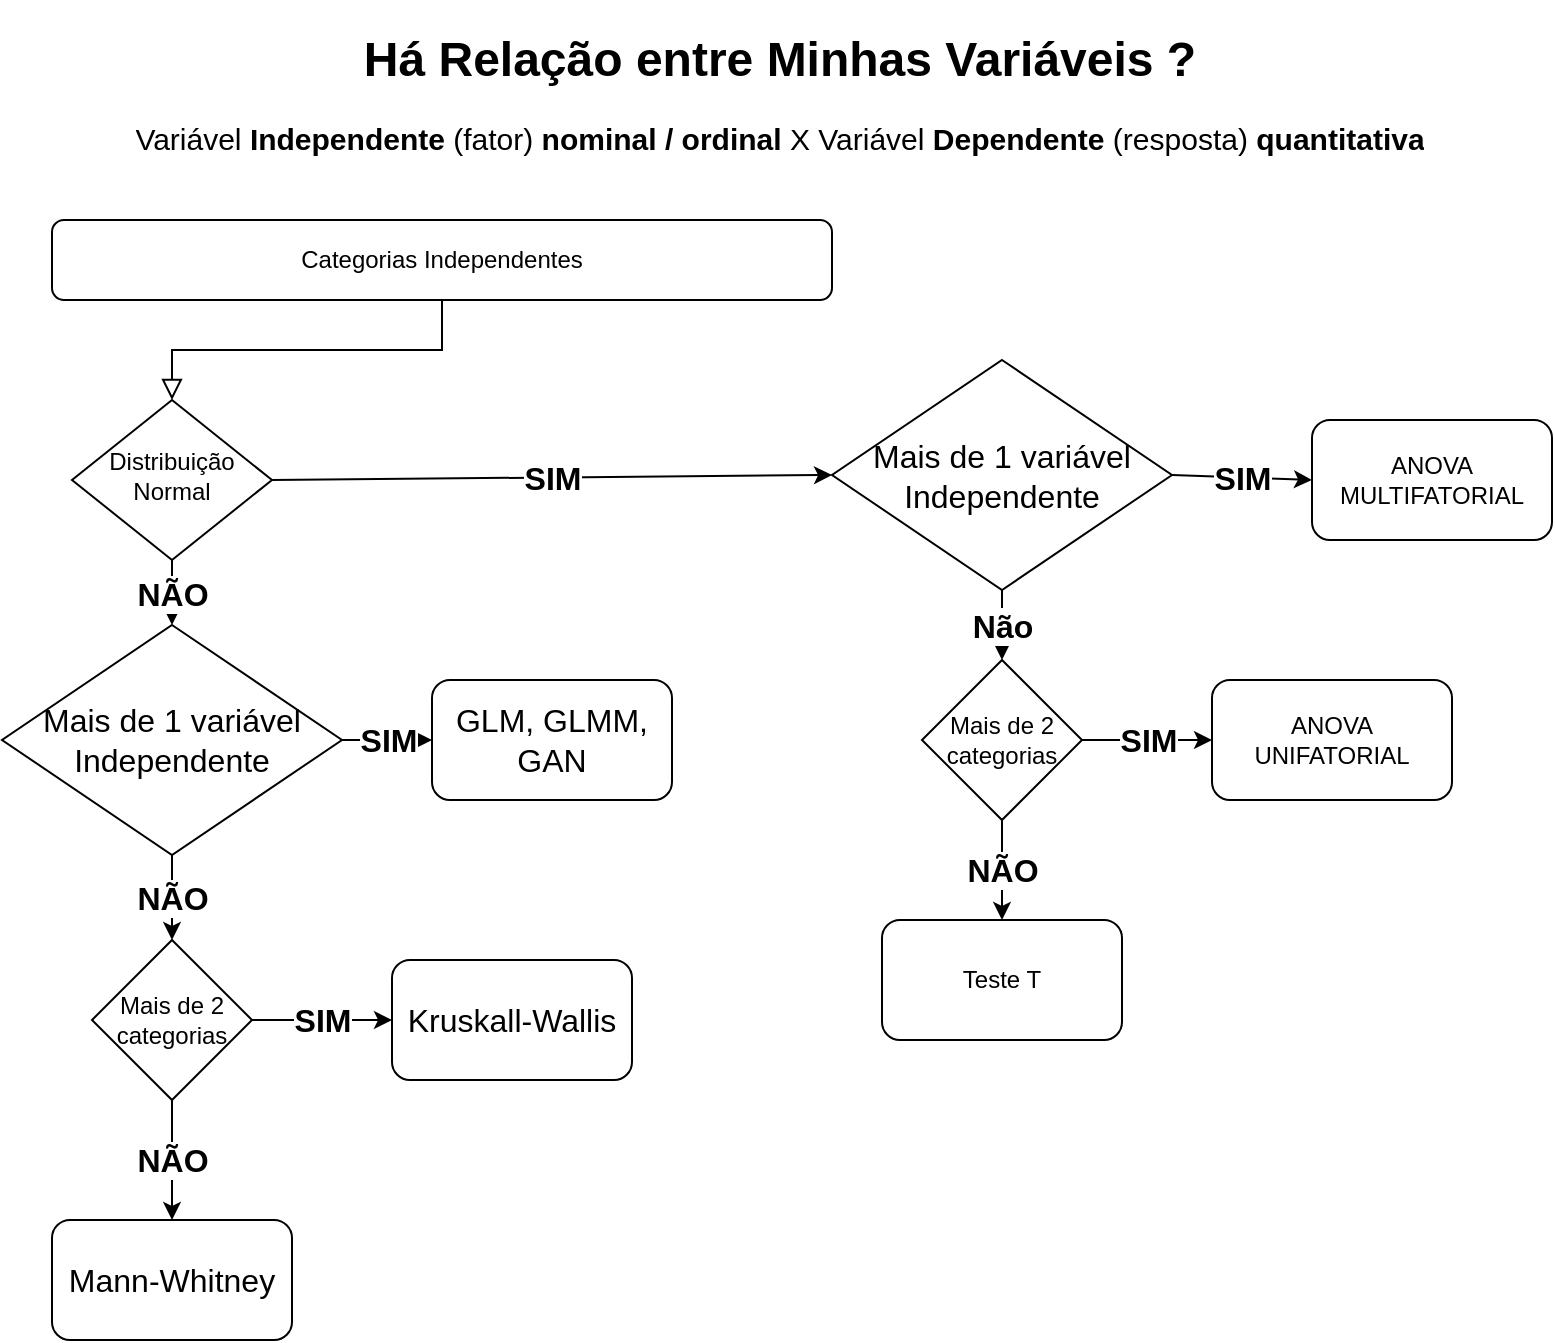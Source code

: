 <mxfile version="13.7.3" type="device"><diagram id="C5RBs43oDa-KdzZeNtuy" name="Page-1"><mxGraphModel dx="1086" dy="806" grid="1" gridSize="10" guides="1" tooltips="1" connect="1" arrows="1" fold="1" page="1" pageScale="1" pageWidth="827" pageHeight="1169" math="0" shadow="0"><root><mxCell id="WIyWlLk6GJQsqaUBKTNV-0"/><mxCell id="WIyWlLk6GJQsqaUBKTNV-1" parent="WIyWlLk6GJQsqaUBKTNV-0"/><mxCell id="WIyWlLk6GJQsqaUBKTNV-2" value="" style="rounded=0;html=1;jettySize=auto;orthogonalLoop=1;fontSize=11;endArrow=block;endFill=0;endSize=8;strokeWidth=1;shadow=0;labelBackgroundColor=none;edgeStyle=orthogonalEdgeStyle;" parent="WIyWlLk6GJQsqaUBKTNV-1" source="WIyWlLk6GJQsqaUBKTNV-3" target="WIyWlLk6GJQsqaUBKTNV-6" edge="1"><mxGeometry relative="1" as="geometry"/></mxCell><mxCell id="WIyWlLk6GJQsqaUBKTNV-3" value="Categorias Independentes" style="rounded=1;whiteSpace=wrap;html=1;fontSize=12;glass=0;strokeWidth=1;shadow=0;" parent="WIyWlLk6GJQsqaUBKTNV-1" vertex="1"><mxGeometry x="50" y="110" width="390" height="40" as="geometry"/></mxCell><mxCell id="WIyWlLk6GJQsqaUBKTNV-6" value="Distribuição Normal" style="rhombus;whiteSpace=wrap;html=1;shadow=0;fontFamily=Helvetica;fontSize=12;align=center;strokeWidth=1;spacing=6;spacingTop=-4;" parent="WIyWlLk6GJQsqaUBKTNV-1" vertex="1"><mxGeometry x="60" y="200" width="100" height="80" as="geometry"/></mxCell><mxCell id="XK-VcTC5aRWtoL7XB83h-0" value="&lt;h1&gt;Há Relação entre Minhas Variáveis ?&lt;/h1&gt;&lt;p style=&quot;font-size: 15px&quot;&gt;Variável &lt;b&gt;Independente&lt;/b&gt; (fator) &lt;b&gt;nominal / ordinal&lt;/b&gt;&amp;nbsp;X&amp;nbsp;&lt;span&gt;Variável &lt;/span&gt;&lt;b&gt;Dependente&lt;/b&gt;&lt;span&gt; (resposta) &lt;/span&gt;&lt;b&gt;quantitativa&lt;/b&gt;&lt;/p&gt;&lt;p&gt;&lt;br&gt;&lt;/p&gt;" style="text;html=1;strokeColor=none;fillColor=none;spacing=5;spacingTop=-20;whiteSpace=wrap;overflow=hidden;rounded=0;align=center;" vertex="1" parent="WIyWlLk6GJQsqaUBKTNV-1"><mxGeometry x="69" y="10" width="690" height="80" as="geometry"/></mxCell><mxCell id="XK-VcTC5aRWtoL7XB83h-2" value="Mais de 2 categorias" style="rhombus;whiteSpace=wrap;html=1;align=center;" vertex="1" parent="WIyWlLk6GJQsqaUBKTNV-1"><mxGeometry x="485" y="330" width="80" height="80" as="geometry"/></mxCell><mxCell id="XK-VcTC5aRWtoL7XB83h-3" value="Não" style="endArrow=classic;html=1;exitX=0.5;exitY=1;exitDx=0;exitDy=0;entryX=0.5;entryY=0;entryDx=0;entryDy=0;fontStyle=1;fontSize=16;" edge="1" parent="WIyWlLk6GJQsqaUBKTNV-1" source="XK-VcTC5aRWtoL7XB83h-13" target="XK-VcTC5aRWtoL7XB83h-2"><mxGeometry width="50" height="50" relative="1" as="geometry"><mxPoint x="510" y="260" as="sourcePoint"/><mxPoint x="670" y="360" as="targetPoint"/></mxGeometry></mxCell><mxCell id="XK-VcTC5aRWtoL7XB83h-4" value="ANOVA UNIFATORIAL" style="rounded=1;whiteSpace=wrap;html=1;align=center;" vertex="1" parent="WIyWlLk6GJQsqaUBKTNV-1"><mxGeometry x="630" y="340" width="120" height="60" as="geometry"/></mxCell><mxCell id="XK-VcTC5aRWtoL7XB83h-5" value="Teste T" style="rounded=1;whiteSpace=wrap;html=1;align=center;" vertex="1" parent="WIyWlLk6GJQsqaUBKTNV-1"><mxGeometry x="465" y="460" width="120" height="60" as="geometry"/></mxCell><mxCell id="XK-VcTC5aRWtoL7XB83h-6" value="SIM" style="endArrow=classic;html=1;labelBackgroundColor=#ffffff;fontSize=16;exitX=1;exitY=0.5;exitDx=0;exitDy=0;entryX=0;entryY=0.5;entryDx=0;entryDy=0;fontStyle=1" edge="1" parent="WIyWlLk6GJQsqaUBKTNV-1" source="WIyWlLk6GJQsqaUBKTNV-6" target="XK-VcTC5aRWtoL7XB83h-13"><mxGeometry width="50" height="50" relative="1" as="geometry"><mxPoint x="390" y="400" as="sourcePoint"/><mxPoint x="220" y="240" as="targetPoint"/></mxGeometry></mxCell><mxCell id="XK-VcTC5aRWtoL7XB83h-7" value="NÃO" style="endArrow=classic;html=1;labelBackgroundColor=#ffffff;fontSize=16;exitX=0.5;exitY=1;exitDx=0;exitDy=0;entryX=0.5;entryY=0;entryDx=0;entryDy=0;fontStyle=1" edge="1" parent="WIyWlLk6GJQsqaUBKTNV-1" source="XK-VcTC5aRWtoL7XB83h-2" target="XK-VcTC5aRWtoL7XB83h-5"><mxGeometry width="50" height="50" relative="1" as="geometry"><mxPoint x="669" y="470" as="sourcePoint"/><mxPoint x="559" y="510" as="targetPoint"/></mxGeometry></mxCell><mxCell id="XK-VcTC5aRWtoL7XB83h-8" value="SIM" style="endArrow=classic;html=1;labelBackgroundColor=#ffffff;fontSize=16;exitX=1;exitY=0.5;exitDx=0;exitDy=0;fontStyle=1;" edge="1" parent="WIyWlLk6GJQsqaUBKTNV-1" source="XK-VcTC5aRWtoL7XB83h-2" target="XK-VcTC5aRWtoL7XB83h-4"><mxGeometry width="50" height="50" relative="1" as="geometry"><mxPoint x="669" y="470" as="sourcePoint"/><mxPoint x="606" y="380" as="targetPoint"/></mxGeometry></mxCell><mxCell id="XK-VcTC5aRWtoL7XB83h-9" value="ANOVA MULTIFATORIAL" style="rounded=1;whiteSpace=wrap;html=1;align=center;" vertex="1" parent="WIyWlLk6GJQsqaUBKTNV-1"><mxGeometry x="680" y="210" width="120" height="60" as="geometry"/></mxCell><mxCell id="XK-VcTC5aRWtoL7XB83h-10" value="SIM" style="endArrow=classic;html=1;labelBackgroundColor=#ffffff;fontSize=16;entryX=0;entryY=0.5;entryDx=0;entryDy=0;fontStyle=1;exitX=1;exitY=0.5;exitDx=0;exitDy=0;" edge="1" parent="WIyWlLk6GJQsqaUBKTNV-1" source="XK-VcTC5aRWtoL7XB83h-13" target="XK-VcTC5aRWtoL7XB83h-9"><mxGeometry width="50" height="50" relative="1" as="geometry"><mxPoint x="570" y="240" as="sourcePoint"/><mxPoint x="620" y="190" as="targetPoint"/></mxGeometry></mxCell><mxCell id="XK-VcTC5aRWtoL7XB83h-12" value="NÃO" style="endArrow=classic;html=1;labelBackgroundColor=#ffffff;fontSize=16;exitX=0.5;exitY=1;exitDx=0;exitDy=0;entryX=0.5;entryY=0;entryDx=0;entryDy=0;fontStyle=1" edge="1" parent="WIyWlLk6GJQsqaUBKTNV-1" source="WIyWlLk6GJQsqaUBKTNV-6" target="XK-VcTC5aRWtoL7XB83h-15"><mxGeometry width="50" height="50" relative="1" as="geometry"><mxPoint x="390" y="390" as="sourcePoint"/><mxPoint x="110" y="330" as="targetPoint"/></mxGeometry></mxCell><mxCell id="XK-VcTC5aRWtoL7XB83h-13" value="Mais de 1 variável Independente&lt;br&gt;" style="rhombus;whiteSpace=wrap;html=1;fontSize=16;align=center;" vertex="1" parent="WIyWlLk6GJQsqaUBKTNV-1"><mxGeometry x="440" y="180" width="170" height="115" as="geometry"/></mxCell><mxCell id="XK-VcTC5aRWtoL7XB83h-15" value="Mais de 1 variável Independente&lt;br&gt;" style="rhombus;whiteSpace=wrap;html=1;fontSize=16;align=center;" vertex="1" parent="WIyWlLk6GJQsqaUBKTNV-1"><mxGeometry x="25" y="312.5" width="170" height="115" as="geometry"/></mxCell><mxCell id="XK-VcTC5aRWtoL7XB83h-16" value="Mais de 2 categorias" style="rhombus;whiteSpace=wrap;html=1;align=center;" vertex="1" parent="WIyWlLk6GJQsqaUBKTNV-1"><mxGeometry x="70" y="470" width="80" height="80" as="geometry"/></mxCell><mxCell id="XK-VcTC5aRWtoL7XB83h-19" value="NÃO" style="endArrow=classic;html=1;labelBackgroundColor=#ffffff;fontSize=16;entryX=0.5;entryY=0;entryDx=0;entryDy=0;fontStyle=1" edge="1" parent="WIyWlLk6GJQsqaUBKTNV-1" source="XK-VcTC5aRWtoL7XB83h-15" target="XK-VcTC5aRWtoL7XB83h-16"><mxGeometry width="50" height="50" relative="1" as="geometry"><mxPoint x="110" y="440" as="sourcePoint"/><mxPoint x="440" y="310" as="targetPoint"/></mxGeometry></mxCell><mxCell id="XK-VcTC5aRWtoL7XB83h-20" value="Mann-Whitney" style="rounded=1;whiteSpace=wrap;html=1;fontSize=16;align=center;" vertex="1" parent="WIyWlLk6GJQsqaUBKTNV-1"><mxGeometry x="50" y="610" width="120" height="60" as="geometry"/></mxCell><mxCell id="XK-VcTC5aRWtoL7XB83h-21" value="NÃO" style="endArrow=classic;html=1;labelBackgroundColor=#ffffff;fontSize=16;exitX=0.5;exitY=1;exitDx=0;exitDy=0;entryX=0.5;entryY=0;entryDx=0;entryDy=0;fontStyle=1" edge="1" parent="WIyWlLk6GJQsqaUBKTNV-1" source="XK-VcTC5aRWtoL7XB83h-16" target="XK-VcTC5aRWtoL7XB83h-20"><mxGeometry width="50" height="50" relative="1" as="geometry"><mxPoint x="390" y="360" as="sourcePoint"/><mxPoint x="440" y="310" as="targetPoint"/></mxGeometry></mxCell><mxCell id="XK-VcTC5aRWtoL7XB83h-22" value="Kruskall-Wallis" style="rounded=1;whiteSpace=wrap;html=1;fontSize=16;align=center;" vertex="1" parent="WIyWlLk6GJQsqaUBKTNV-1"><mxGeometry x="220" y="480" width="120" height="60" as="geometry"/></mxCell><mxCell id="XK-VcTC5aRWtoL7XB83h-23" value="GLM, GLMM, GAN" style="rounded=1;whiteSpace=wrap;html=1;fontSize=16;align=center;" vertex="1" parent="WIyWlLk6GJQsqaUBKTNV-1"><mxGeometry x="240" y="340" width="120" height="60" as="geometry"/></mxCell><mxCell id="XK-VcTC5aRWtoL7XB83h-24" value="SIM" style="endArrow=classic;html=1;labelBackgroundColor=#ffffff;fontSize=16;exitX=1;exitY=0.5;exitDx=0;exitDy=0;entryX=0;entryY=0.5;entryDx=0;entryDy=0;fontStyle=1" edge="1" parent="WIyWlLk6GJQsqaUBKTNV-1" source="XK-VcTC5aRWtoL7XB83h-15" target="XK-VcTC5aRWtoL7XB83h-23"><mxGeometry width="50" height="50" relative="1" as="geometry"><mxPoint x="390" y="360" as="sourcePoint"/><mxPoint x="440" y="310" as="targetPoint"/></mxGeometry></mxCell><mxCell id="XK-VcTC5aRWtoL7XB83h-25" value="SIM" style="endArrow=classic;html=1;labelBackgroundColor=#ffffff;fontSize=16;exitX=1;exitY=0.5;exitDx=0;exitDy=0;entryX=0;entryY=0.5;entryDx=0;entryDy=0;fontStyle=1" edge="1" parent="WIyWlLk6GJQsqaUBKTNV-1" source="XK-VcTC5aRWtoL7XB83h-16" target="XK-VcTC5aRWtoL7XB83h-22"><mxGeometry width="50" height="50" relative="1" as="geometry"><mxPoint x="390" y="360" as="sourcePoint"/><mxPoint x="440" y="310" as="targetPoint"/></mxGeometry></mxCell></root></mxGraphModel></diagram></mxfile>